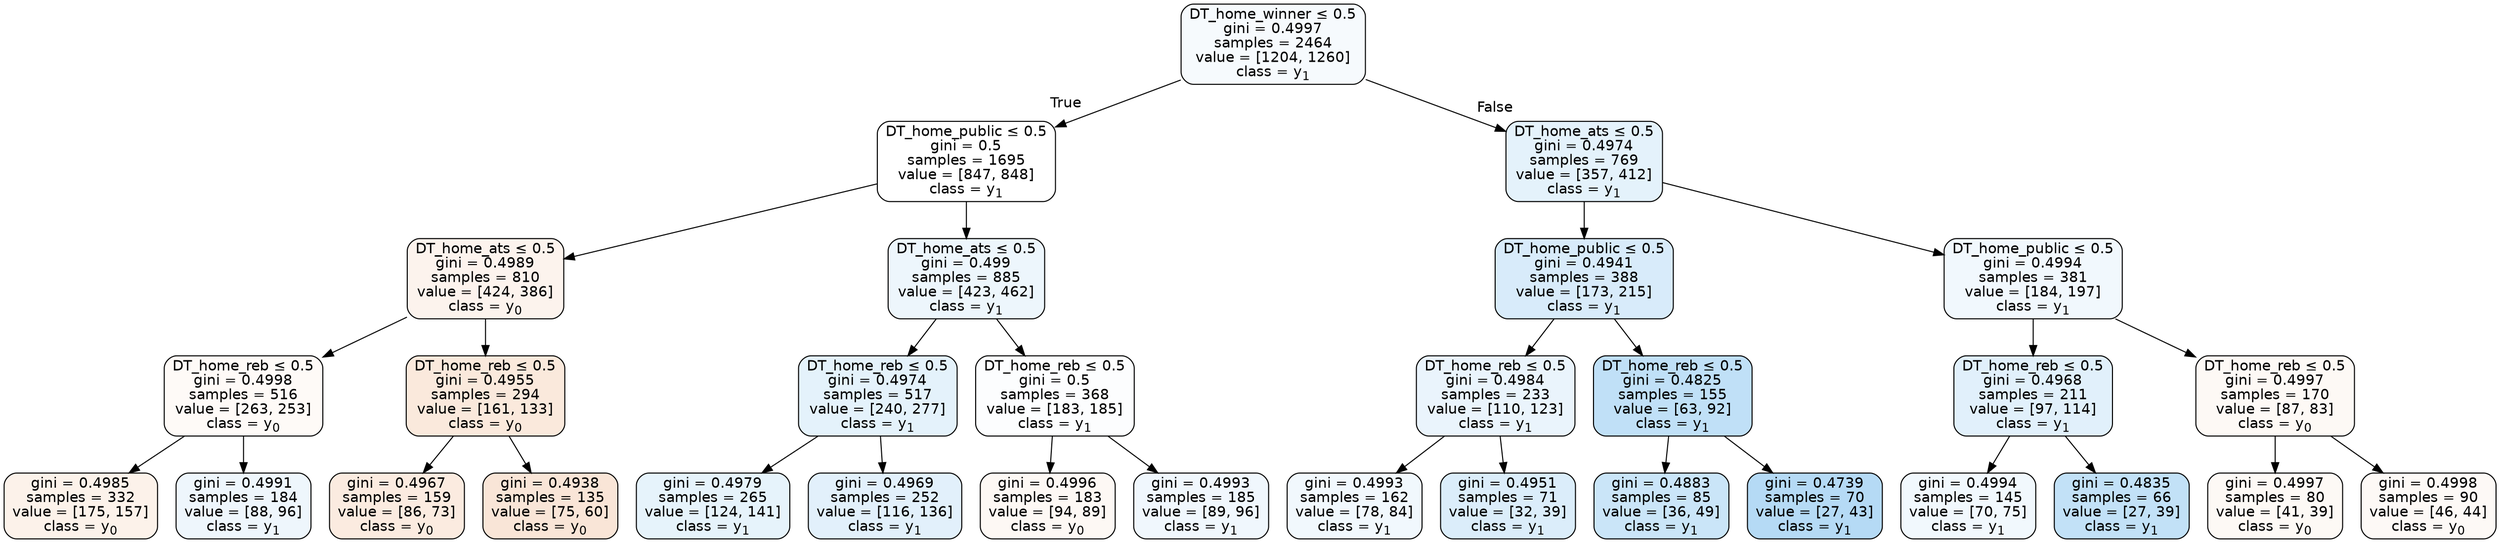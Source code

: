 digraph Tree {
node [shape=box, style="filled, rounded", color="black", fontname=helvetica] ;
edge [fontname=helvetica] ;
0 [label=<DT_home_winner &le; 0.5<br/>gini = 0.4997<br/>samples = 2464<br/>value = [1204, 1260]<br/>class = y<SUB>1</SUB>>, fillcolor="#399de50b"] ;
1 [label=<DT_home_public &le; 0.5<br/>gini = 0.5<br/>samples = 1695<br/>value = [847, 848]<br/>class = y<SUB>1</SUB>>, fillcolor="#399de500"] ;
0 -> 1 [labeldistance=2.5, labelangle=45, headlabel="True"] ;
2 [label=<DT_home_ats &le; 0.5<br/>gini = 0.4989<br/>samples = 810<br/>value = [424, 386]<br/>class = y<SUB>0</SUB>>, fillcolor="#e5813917"] ;
1 -> 2 ;
3 [label=<DT_home_reb &le; 0.5<br/>gini = 0.4998<br/>samples = 516<br/>value = [263, 253]<br/>class = y<SUB>0</SUB>>, fillcolor="#e581390a"] ;
2 -> 3 ;
4 [label=<gini = 0.4985<br/>samples = 332<br/>value = [175, 157]<br/>class = y<SUB>0</SUB>>, fillcolor="#e581391a"] ;
3 -> 4 ;
5 [label=<gini = 0.4991<br/>samples = 184<br/>value = [88, 96]<br/>class = y<SUB>1</SUB>>, fillcolor="#399de515"] ;
3 -> 5 ;
6 [label=<DT_home_reb &le; 0.5<br/>gini = 0.4955<br/>samples = 294<br/>value = [161, 133]<br/>class = y<SUB>0</SUB>>, fillcolor="#e581392c"] ;
2 -> 6 ;
7 [label=<gini = 0.4967<br/>samples = 159<br/>value = [86, 73]<br/>class = y<SUB>0</SUB>>, fillcolor="#e5813927"] ;
6 -> 7 ;
8 [label=<gini = 0.4938<br/>samples = 135<br/>value = [75, 60]<br/>class = y<SUB>0</SUB>>, fillcolor="#e5813933"] ;
6 -> 8 ;
9 [label=<DT_home_ats &le; 0.5<br/>gini = 0.499<br/>samples = 885<br/>value = [423, 462]<br/>class = y<SUB>1</SUB>>, fillcolor="#399de516"] ;
1 -> 9 ;
10 [label=<DT_home_reb &le; 0.5<br/>gini = 0.4974<br/>samples = 517<br/>value = [240, 277]<br/>class = y<SUB>1</SUB>>, fillcolor="#399de522"] ;
9 -> 10 ;
11 [label=<gini = 0.4979<br/>samples = 265<br/>value = [124, 141]<br/>class = y<SUB>1</SUB>>, fillcolor="#399de51f"] ;
10 -> 11 ;
12 [label=<gini = 0.4969<br/>samples = 252<br/>value = [116, 136]<br/>class = y<SUB>1</SUB>>, fillcolor="#399de525"] ;
10 -> 12 ;
13 [label=<DT_home_reb &le; 0.5<br/>gini = 0.5<br/>samples = 368<br/>value = [183, 185]<br/>class = y<SUB>1</SUB>>, fillcolor="#399de503"] ;
9 -> 13 ;
14 [label=<gini = 0.4996<br/>samples = 183<br/>value = [94, 89]<br/>class = y<SUB>0</SUB>>, fillcolor="#e581390e"] ;
13 -> 14 ;
15 [label=<gini = 0.4993<br/>samples = 185<br/>value = [89, 96]<br/>class = y<SUB>1</SUB>>, fillcolor="#399de513"] ;
13 -> 15 ;
16 [label=<DT_home_ats &le; 0.5<br/>gini = 0.4974<br/>samples = 769<br/>value = [357, 412]<br/>class = y<SUB>1</SUB>>, fillcolor="#399de522"] ;
0 -> 16 [labeldistance=2.5, labelangle=-45, headlabel="False"] ;
17 [label=<DT_home_public &le; 0.5<br/>gini = 0.4941<br/>samples = 388<br/>value = [173, 215]<br/>class = y<SUB>1</SUB>>, fillcolor="#399de532"] ;
16 -> 17 ;
18 [label=<DT_home_reb &le; 0.5<br/>gini = 0.4984<br/>samples = 233<br/>value = [110, 123]<br/>class = y<SUB>1</SUB>>, fillcolor="#399de51b"] ;
17 -> 18 ;
19 [label=<gini = 0.4993<br/>samples = 162<br/>value = [78, 84]<br/>class = y<SUB>1</SUB>>, fillcolor="#399de512"] ;
18 -> 19 ;
20 [label=<gini = 0.4951<br/>samples = 71<br/>value = [32, 39]<br/>class = y<SUB>1</SUB>>, fillcolor="#399de52e"] ;
18 -> 20 ;
21 [label=<DT_home_reb &le; 0.5<br/>gini = 0.4825<br/>samples = 155<br/>value = [63, 92]<br/>class = y<SUB>1</SUB>>, fillcolor="#399de550"] ;
17 -> 21 ;
22 [label=<gini = 0.4883<br/>samples = 85<br/>value = [36, 49]<br/>class = y<SUB>1</SUB>>, fillcolor="#399de544"] ;
21 -> 22 ;
23 [label=<gini = 0.4739<br/>samples = 70<br/>value = [27, 43]<br/>class = y<SUB>1</SUB>>, fillcolor="#399de55f"] ;
21 -> 23 ;
24 [label=<DT_home_public &le; 0.5<br/>gini = 0.4994<br/>samples = 381<br/>value = [184, 197]<br/>class = y<SUB>1</SUB>>, fillcolor="#399de511"] ;
16 -> 24 ;
25 [label=<DT_home_reb &le; 0.5<br/>gini = 0.4968<br/>samples = 211<br/>value = [97, 114]<br/>class = y<SUB>1</SUB>>, fillcolor="#399de526"] ;
24 -> 25 ;
26 [label=<gini = 0.4994<br/>samples = 145<br/>value = [70, 75]<br/>class = y<SUB>1</SUB>>, fillcolor="#399de511"] ;
25 -> 26 ;
27 [label=<gini = 0.4835<br/>samples = 66<br/>value = [27, 39]<br/>class = y<SUB>1</SUB>>, fillcolor="#399de54e"] ;
25 -> 27 ;
28 [label=<DT_home_reb &le; 0.5<br/>gini = 0.4997<br/>samples = 170<br/>value = [87, 83]<br/>class = y<SUB>0</SUB>>, fillcolor="#e581390c"] ;
24 -> 28 ;
29 [label=<gini = 0.4997<br/>samples = 80<br/>value = [41, 39]<br/>class = y<SUB>0</SUB>>, fillcolor="#e581390c"] ;
28 -> 29 ;
30 [label=<gini = 0.4998<br/>samples = 90<br/>value = [46, 44]<br/>class = y<SUB>0</SUB>>, fillcolor="#e581390b"] ;
28 -> 30 ;
}